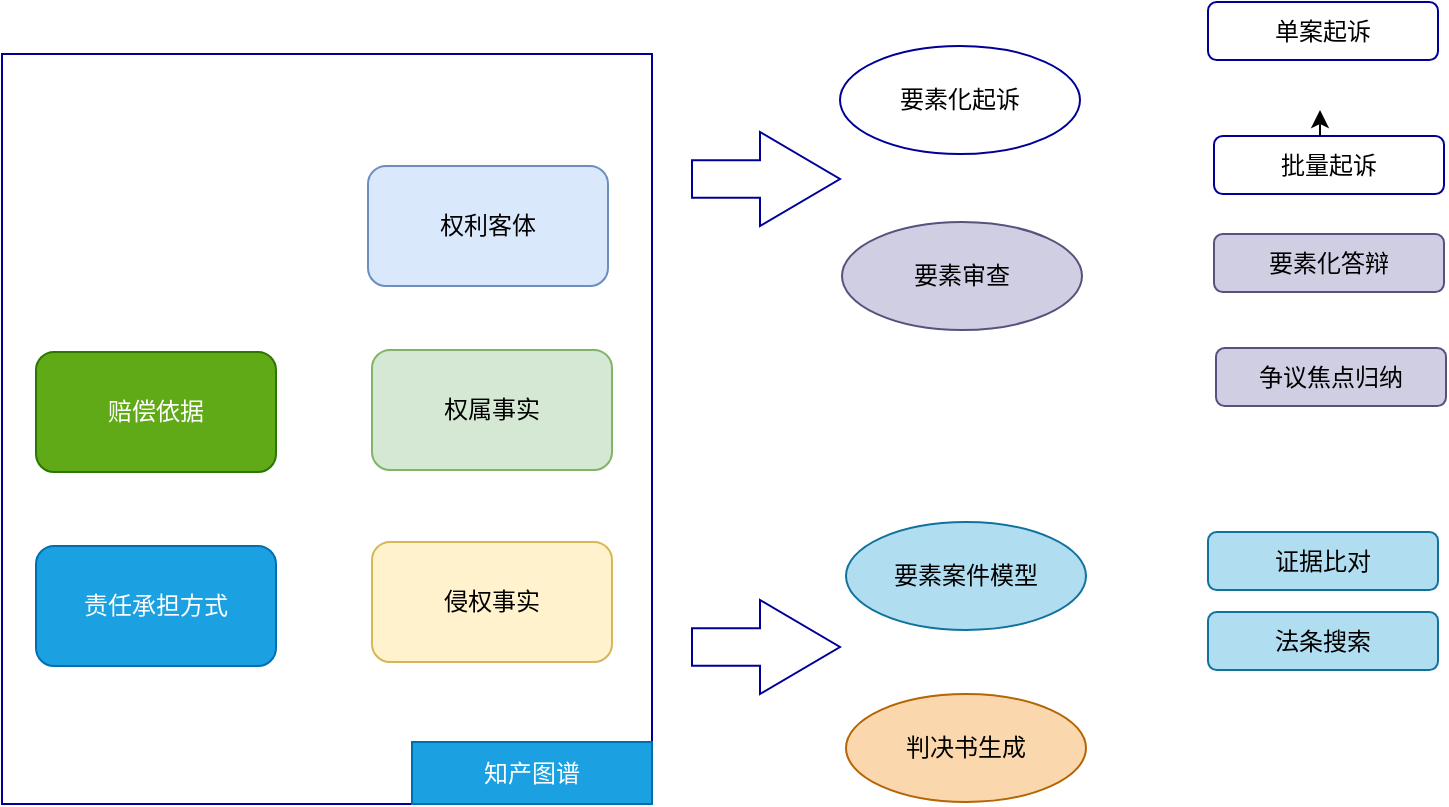 <mxfile version="16.2.7" type="github">
  <diagram id="OcVQEDXu7nUOIg3Wxhq2" name="Page-1">
    <mxGraphModel dx="946" dy="588" grid="0" gridSize="10" guides="1" tooltips="1" connect="1" arrows="1" fold="1" page="1" pageScale="1" pageWidth="2339" pageHeight="3300" math="0" shadow="0">
      <root>
        <mxCell id="0" />
        <mxCell id="1" parent="0" />
        <mxCell id="e8YckfYskvcJTgNlKwXh-6" value="" style="rounded=0;whiteSpace=wrap;html=1;strokeColor=#000099;" vertex="1" parent="1">
          <mxGeometry x="15" y="47" width="325" height="375" as="geometry" />
        </mxCell>
        <mxCell id="e8YckfYskvcJTgNlKwXh-1" value="赔偿依据" style="rounded=1;whiteSpace=wrap;html=1;fillColor=#60a917;fontColor=#ffffff;strokeColor=#2D7600;" vertex="1" parent="1">
          <mxGeometry x="32" y="196" width="120" height="60" as="geometry" />
        </mxCell>
        <mxCell id="e8YckfYskvcJTgNlKwXh-2" value="权利客体" style="rounded=1;whiteSpace=wrap;html=1;fillColor=#dae8fc;strokeColor=#6c8ebf;" vertex="1" parent="1">
          <mxGeometry x="198" y="103" width="120" height="60" as="geometry" />
        </mxCell>
        <mxCell id="e8YckfYskvcJTgNlKwXh-3" value="权属事实" style="rounded=1;whiteSpace=wrap;html=1;fillColor=#d5e8d4;strokeColor=#82b366;" vertex="1" parent="1">
          <mxGeometry x="200" y="195" width="120" height="60" as="geometry" />
        </mxCell>
        <mxCell id="e8YckfYskvcJTgNlKwXh-4" value="侵权事实" style="rounded=1;whiteSpace=wrap;html=1;fillColor=#fff2cc;strokeColor=#d6b656;" vertex="1" parent="1">
          <mxGeometry x="200" y="291" width="120" height="60" as="geometry" />
        </mxCell>
        <mxCell id="e8YckfYskvcJTgNlKwXh-5" value="责任承担方式" style="rounded=1;whiteSpace=wrap;html=1;fillColor=#1ba1e2;fontColor=#ffffff;strokeColor=#006EAF;" vertex="1" parent="1">
          <mxGeometry x="32" y="293" width="120" height="60" as="geometry" />
        </mxCell>
        <mxCell id="e8YckfYskvcJTgNlKwXh-7" value="知产图谱" style="rounded=0;whiteSpace=wrap;html=1;strokeColor=#006EAF;fillColor=#1ba1e2;fontColor=#ffffff;" vertex="1" parent="1">
          <mxGeometry x="220" y="391" width="120" height="31" as="geometry" />
        </mxCell>
        <mxCell id="e8YckfYskvcJTgNlKwXh-8" value="要素化起诉" style="ellipse;whiteSpace=wrap;html=1;strokeColor=#000099;" vertex="1" parent="1">
          <mxGeometry x="434" y="43" width="120" height="54" as="geometry" />
        </mxCell>
        <mxCell id="e8YckfYskvcJTgNlKwXh-10" value="要素审查" style="ellipse;whiteSpace=wrap;html=1;strokeColor=#56517e;fillColor=#d0cee2;" vertex="1" parent="1">
          <mxGeometry x="435" y="131" width="120" height="54" as="geometry" />
        </mxCell>
        <mxCell id="e8YckfYskvcJTgNlKwXh-11" value="要素案件模型" style="ellipse;whiteSpace=wrap;html=1;strokeColor=#10739e;fillColor=#b1ddf0;" vertex="1" parent="1">
          <mxGeometry x="437" y="281" width="120" height="54" as="geometry" />
        </mxCell>
        <mxCell id="e8YckfYskvcJTgNlKwXh-12" value="要素化答辩" style="rounded=1;whiteSpace=wrap;html=1;strokeColor=#56517e;fillColor=#d0cee2;" vertex="1" parent="1">
          <mxGeometry x="621" y="137" width="115" height="29" as="geometry" />
        </mxCell>
        <mxCell id="e8YckfYskvcJTgNlKwXh-14" value="争议焦点归纳" style="rounded=1;whiteSpace=wrap;html=1;strokeColor=#56517e;fillColor=#d0cee2;" vertex="1" parent="1">
          <mxGeometry x="622" y="194" width="115" height="29" as="geometry" />
        </mxCell>
        <mxCell id="e8YckfYskvcJTgNlKwXh-15" value="判决书生成" style="ellipse;whiteSpace=wrap;html=1;strokeColor=#b46504;fillColor=#fad7ac;" vertex="1" parent="1">
          <mxGeometry x="437" y="367" width="120" height="54" as="geometry" />
        </mxCell>
        <mxCell id="e8YckfYskvcJTgNlKwXh-17" value="单案起诉" style="rounded=1;whiteSpace=wrap;html=1;strokeColor=#000099;" vertex="1" parent="1">
          <mxGeometry x="618" y="21" width="115" height="29" as="geometry" />
        </mxCell>
        <mxCell id="e8YckfYskvcJTgNlKwXh-19" style="edgeStyle=orthogonalEdgeStyle;rounded=0;orthogonalLoop=1;jettySize=auto;html=1;exitX=0.5;exitY=0;exitDx=0;exitDy=0;" edge="1" parent="1" source="e8YckfYskvcJTgNlKwXh-18">
          <mxGeometry relative="1" as="geometry">
            <mxPoint x="674" y="75" as="targetPoint" />
          </mxGeometry>
        </mxCell>
        <mxCell id="e8YckfYskvcJTgNlKwXh-18" value="批量起诉" style="rounded=1;whiteSpace=wrap;html=1;strokeColor=#000099;" vertex="1" parent="1">
          <mxGeometry x="621" y="88" width="115" height="29" as="geometry" />
        </mxCell>
        <mxCell id="e8YckfYskvcJTgNlKwXh-21" value="" style="html=1;shadow=0;dashed=0;align=center;verticalAlign=middle;shape=mxgraph.arrows2.arrow;dy=0.6;dx=40;notch=0;strokeColor=#000099;" vertex="1" parent="1">
          <mxGeometry x="360" y="86" width="74" height="47" as="geometry" />
        </mxCell>
        <mxCell id="e8YckfYskvcJTgNlKwXh-22" value="" style="html=1;shadow=0;dashed=0;align=center;verticalAlign=middle;shape=mxgraph.arrows2.arrow;dy=0.6;dx=40;notch=0;strokeColor=#000099;" vertex="1" parent="1">
          <mxGeometry x="360" y="320" width="74" height="47" as="geometry" />
        </mxCell>
        <mxCell id="e8YckfYskvcJTgNlKwXh-24" value="证据比对" style="rounded=1;whiteSpace=wrap;html=1;strokeColor=#10739e;fillColor=#b1ddf0;" vertex="1" parent="1">
          <mxGeometry x="618" y="286" width="115" height="29" as="geometry" />
        </mxCell>
        <mxCell id="e8YckfYskvcJTgNlKwXh-25" value="法条搜索" style="rounded=1;whiteSpace=wrap;html=1;strokeColor=#10739e;fillColor=#b1ddf0;" vertex="1" parent="1">
          <mxGeometry x="618" y="326" width="115" height="29" as="geometry" />
        </mxCell>
      </root>
    </mxGraphModel>
  </diagram>
</mxfile>

